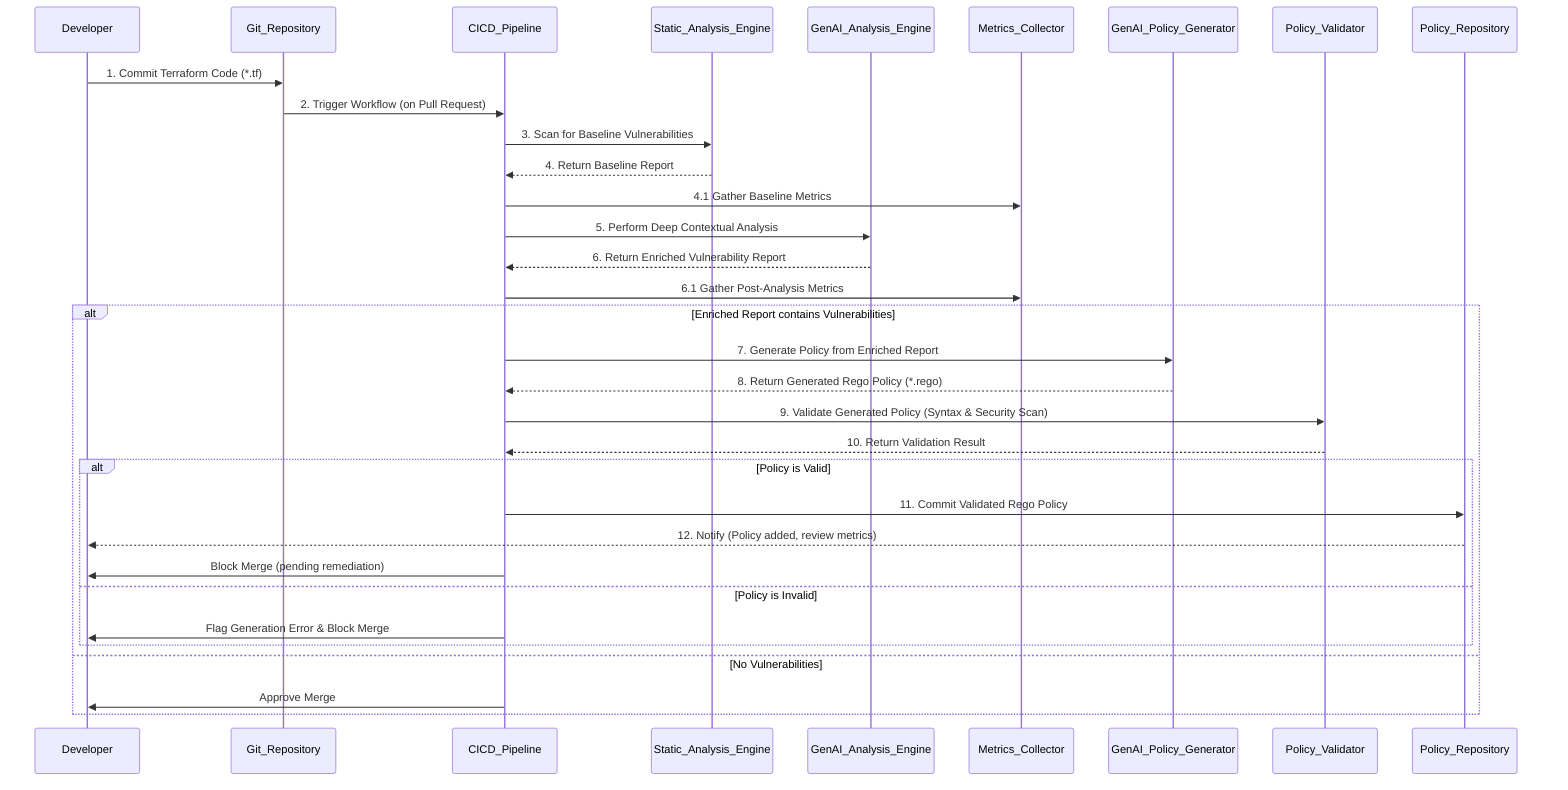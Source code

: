 sequenceDiagram
    participant Developer
    participant Git_Repository
    participant CICD_Pipeline
    participant Static_Analysis_Engine
    participant GenAI_Analysis_Engine
    participant Metrics_Collector
    participant GenAI_Policy_Generator
    participant Policy_Validator
    participant Policy_Repository

    Developer->>Git_Repository: 1. Commit Terraform Code (*.tf)
    Git_Repository->>CICD_Pipeline: 2. Trigger Workflow (on Pull Request)
    
    CICD_Pipeline->>Static_Analysis_Engine: 3. Scan for Baseline Vulnerabilities
    Static_Analysis_Engine-->>CICD_Pipeline: 4. Return Baseline Report
    CICD_Pipeline->>Metrics_Collector: 4.1 Gather Baseline Metrics
    
    CICD_Pipeline->>GenAI_Analysis_Engine: 5. Perform Deep Contextual Analysis
    GenAI_Analysis_Engine-->>CICD_Pipeline: 6. Return Enriched Vulnerability Report
    CICD_Pipeline->>Metrics_Collector: 6.1 Gather Post-Analysis Metrics
    
    alt Enriched Report contains Vulnerabilities
        CICD_Pipeline->>GenAI_Policy_Generator: 7. Generate Policy from Enriched Report
        GenAI_Policy_Generator-->>CICD_Pipeline: 8. Return Generated Rego Policy (*.rego)
        
        CICD_Pipeline->>Policy_Validator: 9. Validate Generated Policy (Syntax & Security Scan)
        Policy_Validator-->>CICD_Pipeline: 10. Return Validation Result
        
        alt Policy is Valid
            CICD_Pipeline->>Policy_Repository: 11. Commit Validated Rego Policy
            Policy_Repository-->>Developer: 12. Notify (Policy added, review metrics)
            CICD_Pipeline->>Developer: Block Merge (pending remediation)
        else Policy is Invalid
            CICD_Pipeline->>Developer: Flag Generation Error & Block Merge
        end
    else No Vulnerabilities
        CICD_Pipeline->>Developer: Approve Merge
    end